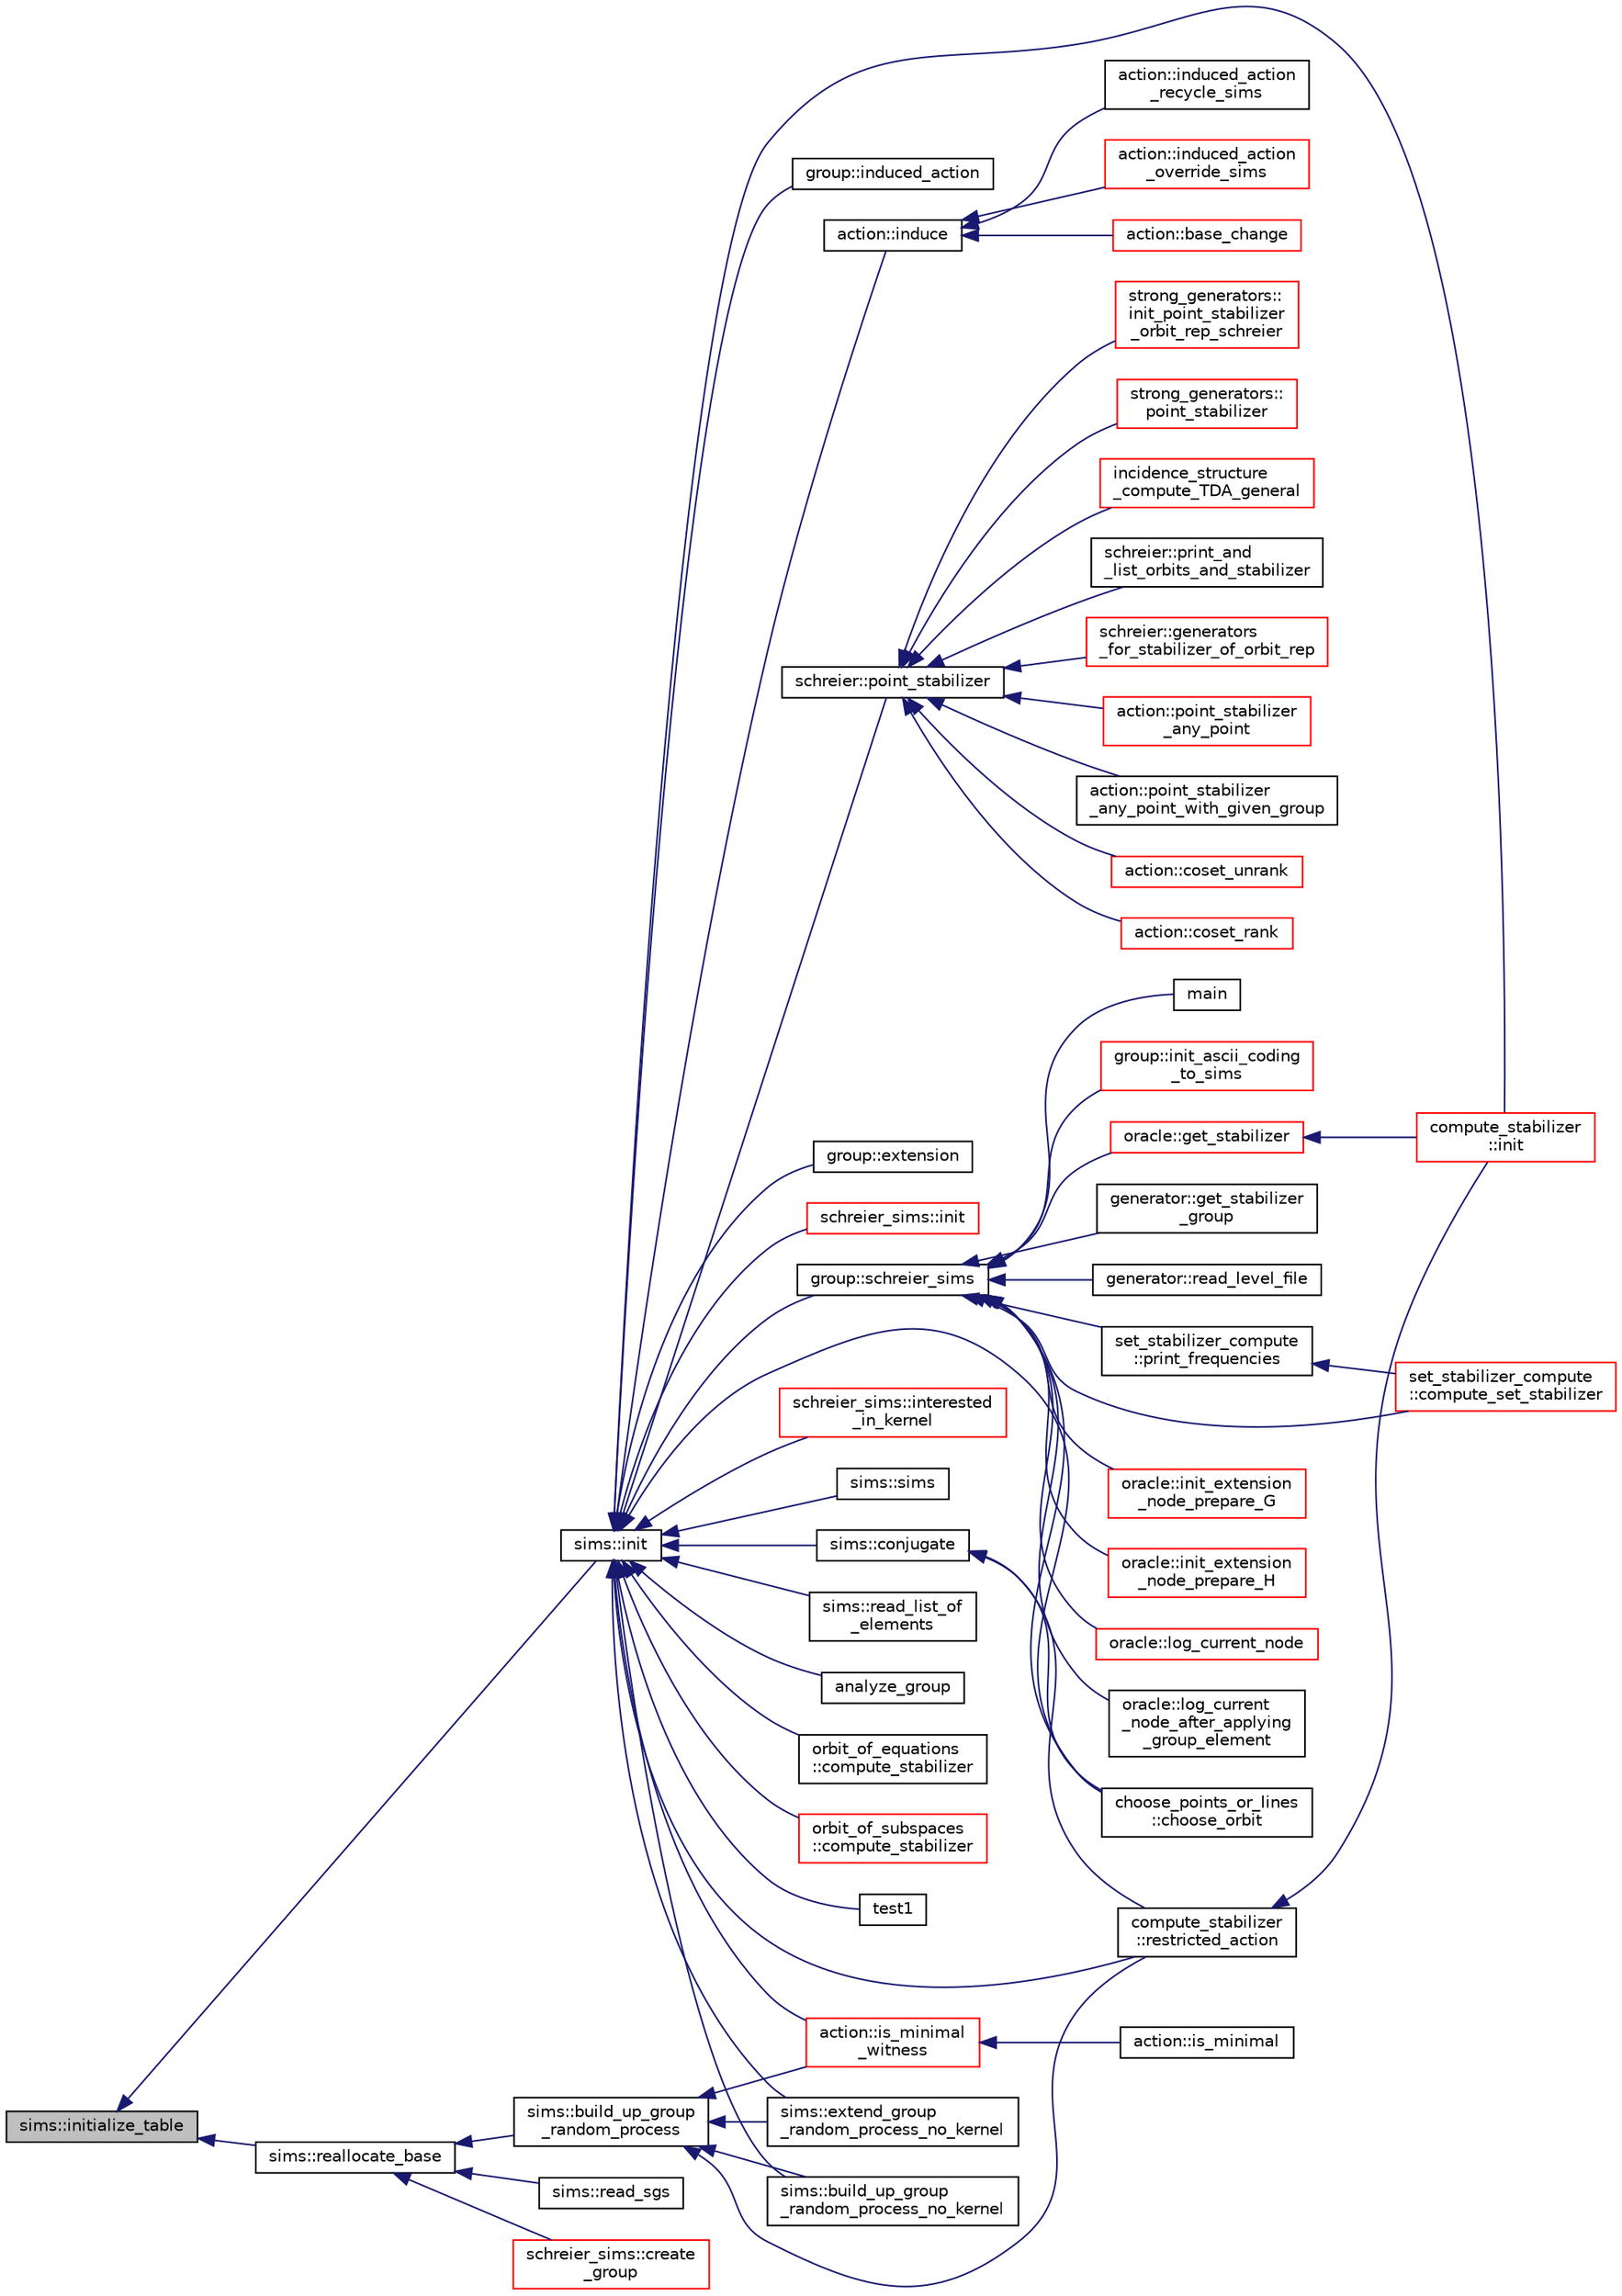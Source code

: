 digraph "sims::initialize_table"
{
  edge [fontname="Helvetica",fontsize="10",labelfontname="Helvetica",labelfontsize="10"];
  node [fontname="Helvetica",fontsize="10",shape=record];
  rankdir="LR";
  Node7053 [label="sims::initialize_table",height=0.2,width=0.4,color="black", fillcolor="grey75", style="filled", fontcolor="black"];
  Node7053 -> Node7054 [dir="back",color="midnightblue",fontsize="10",style="solid",fontname="Helvetica"];
  Node7054 [label="sims::init",height=0.2,width=0.4,color="black", fillcolor="white", style="filled",URL="$d9/df3/classsims.html#a02eb61ed14f75cfe4dc0770142c1bff0"];
  Node7054 -> Node7055 [dir="back",color="midnightblue",fontsize="10",style="solid",fontname="Helvetica"];
  Node7055 [label="test1",height=0.2,width=0.4,color="black", fillcolor="white", style="filled",URL="$d9/db0/factor__space_8_c.html#ae2a201e46836d85cb2c5579a837b641a"];
  Node7054 -> Node7056 [dir="back",color="midnightblue",fontsize="10",style="solid",fontname="Helvetica"];
  Node7056 [label="schreier::point_stabilizer",height=0.2,width=0.4,color="black", fillcolor="white", style="filled",URL="$d3/dd6/classschreier.html#a976a31dfe3238284d96fc200532c7077"];
  Node7056 -> Node7057 [dir="back",color="midnightblue",fontsize="10",style="solid",fontname="Helvetica"];
  Node7057 [label="incidence_structure\l_compute_TDA_general",height=0.2,width=0.4,color="red", fillcolor="white", style="filled",URL="$df/d74/tl__geometry_8h.html#a21ab759f6e646f3fe703c17f39361448"];
  Node7056 -> Node7062 [dir="back",color="midnightblue",fontsize="10",style="solid",fontname="Helvetica"];
  Node7062 [label="schreier::print_and\l_list_orbits_and_stabilizer",height=0.2,width=0.4,color="black", fillcolor="white", style="filled",URL="$d3/dd6/classschreier.html#ad6b4fa4094b8c359f67b73fa73d7a159"];
  Node7056 -> Node7063 [dir="back",color="midnightblue",fontsize="10",style="solid",fontname="Helvetica"];
  Node7063 [label="schreier::generators\l_for_stabilizer_of_orbit_rep",height=0.2,width=0.4,color="red", fillcolor="white", style="filled",URL="$d3/dd6/classschreier.html#afd6fcc50900894e183d838f09e840da6"];
  Node7056 -> Node7077 [dir="back",color="midnightblue",fontsize="10",style="solid",fontname="Helvetica"];
  Node7077 [label="action::point_stabilizer\l_any_point",height=0.2,width=0.4,color="red", fillcolor="white", style="filled",URL="$d2/d86/classaction.html#a32ab18e3be9f4412d340ee94de405c13"];
  Node7056 -> Node7079 [dir="back",color="midnightblue",fontsize="10",style="solid",fontname="Helvetica"];
  Node7079 [label="action::point_stabilizer\l_any_point_with_given_group",height=0.2,width=0.4,color="black", fillcolor="white", style="filled",URL="$d2/d86/classaction.html#a4892e0399ba1be9d5f0aae001f18d663"];
  Node7056 -> Node7080 [dir="back",color="midnightblue",fontsize="10",style="solid",fontname="Helvetica"];
  Node7080 [label="action::coset_unrank",height=0.2,width=0.4,color="red", fillcolor="white", style="filled",URL="$d2/d86/classaction.html#aeabf488f671d4e77a8a892eb58d82b34"];
  Node7056 -> Node7109 [dir="back",color="midnightblue",fontsize="10",style="solid",fontname="Helvetica"];
  Node7109 [label="action::coset_rank",height=0.2,width=0.4,color="red", fillcolor="white", style="filled",URL="$d2/d86/classaction.html#a5757c5b9562366be88526cc943c015e0"];
  Node7056 -> Node7113 [dir="back",color="midnightblue",fontsize="10",style="solid",fontname="Helvetica"];
  Node7113 [label="strong_generators::\linit_point_stabilizer\l_orbit_rep_schreier",height=0.2,width=0.4,color="red", fillcolor="white", style="filled",URL="$dc/d09/classstrong__generators.html#abca7016c4618063c8c65a62c4ca889b9"];
  Node7056 -> Node7115 [dir="back",color="midnightblue",fontsize="10",style="solid",fontname="Helvetica"];
  Node7115 [label="strong_generators::\lpoint_stabilizer",height=0.2,width=0.4,color="red", fillcolor="white", style="filled",URL="$dc/d09/classstrong__generators.html#ad7ce398640e75836a6a4dde4e305e9e0"];
  Node7054 -> Node7122 [dir="back",color="midnightblue",fontsize="10",style="solid",fontname="Helvetica"];
  Node7122 [label="group::schreier_sims",height=0.2,width=0.4,color="black", fillcolor="white", style="filled",URL="$d1/db7/classgroup.html#a224ed784f302897ca0c0e578446afa08"];
  Node7122 -> Node7123 [dir="back",color="midnightblue",fontsize="10",style="solid",fontname="Helvetica"];
  Node7123 [label="main",height=0.2,width=0.4,color="black", fillcolor="white", style="filled",URL="$d0/dfc/transpose_8_c.html#a217dbf8b442f20279ea00b898af96f52"];
  Node7122 -> Node7124 [dir="back",color="midnightblue",fontsize="10",style="solid",fontname="Helvetica"];
  Node7124 [label="group::init_ascii_coding\l_to_sims",height=0.2,width=0.4,color="red", fillcolor="white", style="filled",URL="$d1/db7/classgroup.html#ac868c381717192f1a8f0ece1158a3cb5"];
  Node7122 -> Node7126 [dir="back",color="midnightblue",fontsize="10",style="solid",fontname="Helvetica"];
  Node7126 [label="set_stabilizer_compute\l::compute_set_stabilizer",height=0.2,width=0.4,color="red", fillcolor="white", style="filled",URL="$d8/dc6/classset__stabilizer__compute.html#ad4f92074322e98c7cd0ed5d4f8486b76"];
  Node7122 -> Node7134 [dir="back",color="midnightblue",fontsize="10",style="solid",fontname="Helvetica"];
  Node7134 [label="set_stabilizer_compute\l::print_frequencies",height=0.2,width=0.4,color="black", fillcolor="white", style="filled",URL="$d8/dc6/classset__stabilizer__compute.html#aaa16ded0007c24b61d16b8ba65c51283"];
  Node7134 -> Node7126 [dir="back",color="midnightblue",fontsize="10",style="solid",fontname="Helvetica"];
  Node7122 -> Node7135 [dir="back",color="midnightblue",fontsize="10",style="solid",fontname="Helvetica"];
  Node7135 [label="generator::get_stabilizer\l_group",height=0.2,width=0.4,color="black", fillcolor="white", style="filled",URL="$d7/d73/classgenerator.html#a1a1ffde2c62084e556850b8142a9152c"];
  Node7122 -> Node7136 [dir="back",color="midnightblue",fontsize="10",style="solid",fontname="Helvetica"];
  Node7136 [label="generator::read_level_file",height=0.2,width=0.4,color="black", fillcolor="white", style="filled",URL="$d7/d73/classgenerator.html#a2f706a252cb52357a8c214972a50c994"];
  Node7122 -> Node7137 [dir="back",color="midnightblue",fontsize="10",style="solid",fontname="Helvetica"];
  Node7137 [label="oracle::init_extension\l_node_prepare_G",height=0.2,width=0.4,color="red", fillcolor="white", style="filled",URL="$d7/da7/classoracle.html#afa9983d0c22028563d6a6b812c888b32"];
  Node7122 -> Node7189 [dir="back",color="midnightblue",fontsize="10",style="solid",fontname="Helvetica"];
  Node7189 [label="oracle::init_extension\l_node_prepare_H",height=0.2,width=0.4,color="red", fillcolor="white", style="filled",URL="$d7/da7/classoracle.html#a6a121e9674bbd011685430a95dbc1b77"];
  Node7122 -> Node7190 [dir="back",color="midnightblue",fontsize="10",style="solid",fontname="Helvetica"];
  Node7190 [label="oracle::get_stabilizer",height=0.2,width=0.4,color="red", fillcolor="white", style="filled",URL="$d7/da7/classoracle.html#a66344906577c7688e2e5f3d0c5748d2c"];
  Node7190 -> Node7192 [dir="back",color="midnightblue",fontsize="10",style="solid",fontname="Helvetica"];
  Node7192 [label="compute_stabilizer\l::init",height=0.2,width=0.4,color="red", fillcolor="white", style="filled",URL="$d8/d30/classcompute__stabilizer.html#a36a1729430f317a65559220a8206a7d7"];
  Node7122 -> Node7194 [dir="back",color="midnightblue",fontsize="10",style="solid",fontname="Helvetica"];
  Node7194 [label="oracle::log_current_node",height=0.2,width=0.4,color="red", fillcolor="white", style="filled",URL="$d7/da7/classoracle.html#a51f9cd387e52812e9a67f4d9cfcca603"];
  Node7122 -> Node7203 [dir="back",color="midnightblue",fontsize="10",style="solid",fontname="Helvetica"];
  Node7203 [label="oracle::log_current\l_node_after_applying\l_group_element",height=0.2,width=0.4,color="black", fillcolor="white", style="filled",URL="$d7/da7/classoracle.html#a83654fe90c42572ee993416b5d1c4cb5"];
  Node7122 -> Node7204 [dir="back",color="midnightblue",fontsize="10",style="solid",fontname="Helvetica"];
  Node7204 [label="choose_points_or_lines\l::choose_orbit",height=0.2,width=0.4,color="black", fillcolor="white", style="filled",URL="$d6/d75/classchoose__points__or__lines.html#a17def7dc2b9407b483d887fb24fab74d"];
  Node7054 -> Node7205 [dir="back",color="midnightblue",fontsize="10",style="solid",fontname="Helvetica"];
  Node7205 [label="group::induced_action",height=0.2,width=0.4,color="black", fillcolor="white", style="filled",URL="$d1/db7/classgroup.html#af6664c64704eb397874f42ed1ac7fed1"];
  Node7054 -> Node7206 [dir="back",color="midnightblue",fontsize="10",style="solid",fontname="Helvetica"];
  Node7206 [label="group::extension",height=0.2,width=0.4,color="black", fillcolor="white", style="filled",URL="$d1/db7/classgroup.html#a798cd01cad4d5616b67fa456b8b04008"];
  Node7054 -> Node7207 [dir="back",color="midnightblue",fontsize="10",style="solid",fontname="Helvetica"];
  Node7207 [label="action::induce",height=0.2,width=0.4,color="black", fillcolor="white", style="filled",URL="$d2/d86/classaction.html#a32012836490e544a15fb4596b90cb07b"];
  Node7207 -> Node7208 [dir="back",color="midnightblue",fontsize="10",style="solid",fontname="Helvetica"];
  Node7208 [label="action::induced_action\l_recycle_sims",height=0.2,width=0.4,color="black", fillcolor="white", style="filled",URL="$d2/d86/classaction.html#a3e74edeb058083aa57a8b31cb28ab88c"];
  Node7207 -> Node7209 [dir="back",color="midnightblue",fontsize="10",style="solid",fontname="Helvetica"];
  Node7209 [label="action::induced_action\l_override_sims",height=0.2,width=0.4,color="red", fillcolor="white", style="filled",URL="$d2/d86/classaction.html#ac8cc7d4543f6ef75a04777bd82ca244b"];
  Node7207 -> Node7295 [dir="back",color="midnightblue",fontsize="10",style="solid",fontname="Helvetica"];
  Node7295 [label="action::base_change",height=0.2,width=0.4,color="red", fillcolor="white", style="filled",URL="$d2/d86/classaction.html#a1cab1a81da804692affaf9b7060c90f6"];
  Node7054 -> Node7298 [dir="back",color="midnightblue",fontsize="10",style="solid",fontname="Helvetica"];
  Node7298 [label="action::is_minimal\l_witness",height=0.2,width=0.4,color="red", fillcolor="white", style="filled",URL="$d2/d86/classaction.html#aabf5ea4227f124eac2badc5d5225e220"];
  Node7298 -> Node7299 [dir="back",color="midnightblue",fontsize="10",style="solid",fontname="Helvetica"];
  Node7299 [label="action::is_minimal",height=0.2,width=0.4,color="black", fillcolor="white", style="filled",URL="$d2/d86/classaction.html#a1905e4012d6352a0337f6ee25ef3a875"];
  Node7054 -> Node7306 [dir="back",color="midnightblue",fontsize="10",style="solid",fontname="Helvetica"];
  Node7306 [label="schreier_sims::init",height=0.2,width=0.4,color="red", fillcolor="white", style="filled",URL="$d0/da8/classschreier__sims.html#a360464a9d986401870264e415f132c67"];
  Node7054 -> Node7316 [dir="back",color="midnightblue",fontsize="10",style="solid",fontname="Helvetica"];
  Node7316 [label="schreier_sims::interested\l_in_kernel",height=0.2,width=0.4,color="red", fillcolor="white", style="filled",URL="$d0/da8/classschreier__sims.html#ae16c57c3e24bb0c2d2d5c8d8e73e4b95"];
  Node7054 -> Node7317 [dir="back",color="midnightblue",fontsize="10",style="solid",fontname="Helvetica"];
  Node7317 [label="sims::sims",height=0.2,width=0.4,color="black", fillcolor="white", style="filled",URL="$d9/df3/classsims.html#a2eada2ad0e325eabb600f63769400b27"];
  Node7054 -> Node7318 [dir="back",color="midnightblue",fontsize="10",style="solid",fontname="Helvetica"];
  Node7318 [label="sims::build_up_group\l_random_process_no_kernel",height=0.2,width=0.4,color="black", fillcolor="white", style="filled",URL="$d9/df3/classsims.html#a33747471a3e1ebdee59aff4edde62669"];
  Node7054 -> Node7319 [dir="back",color="midnightblue",fontsize="10",style="solid",fontname="Helvetica"];
  Node7319 [label="sims::extend_group\l_random_process_no_kernel",height=0.2,width=0.4,color="black", fillcolor="white", style="filled",URL="$d9/df3/classsims.html#a20958fd83e43b33c009e873b9df2fa11"];
  Node7054 -> Node7320 [dir="back",color="midnightblue",fontsize="10",style="solid",fontname="Helvetica"];
  Node7320 [label="sims::conjugate",height=0.2,width=0.4,color="black", fillcolor="white", style="filled",URL="$d9/df3/classsims.html#ae5fdcadcb51929b4f5c02347384d8b8d"];
  Node7320 -> Node7259 [dir="back",color="midnightblue",fontsize="10",style="solid",fontname="Helvetica"];
  Node7259 [label="compute_stabilizer\l::restricted_action",height=0.2,width=0.4,color="black", fillcolor="white", style="filled",URL="$d8/d30/classcompute__stabilizer.html#a895df470da0ac14f812c3c4b6f2280b9"];
  Node7259 -> Node7192 [dir="back",color="midnightblue",fontsize="10",style="solid",fontname="Helvetica"];
  Node7320 -> Node7204 [dir="back",color="midnightblue",fontsize="10",style="solid",fontname="Helvetica"];
  Node7054 -> Node7321 [dir="back",color="midnightblue",fontsize="10",style="solid",fontname="Helvetica"];
  Node7321 [label="sims::read_list_of\l_elements",height=0.2,width=0.4,color="black", fillcolor="white", style="filled",URL="$d9/df3/classsims.html#ab7bb352911a48cf5c83b943be651f747"];
  Node7054 -> Node7192 [dir="back",color="midnightblue",fontsize="10",style="solid",fontname="Helvetica"];
  Node7054 -> Node7259 [dir="back",color="midnightblue",fontsize="10",style="solid",fontname="Helvetica"];
  Node7054 -> Node7322 [dir="back",color="midnightblue",fontsize="10",style="solid",fontname="Helvetica"];
  Node7322 [label="analyze_group",height=0.2,width=0.4,color="black", fillcolor="white", style="filled",URL="$d0/d76/tl__algebra__and__number__theory_8h.html#acc445ef9d19e7fe78fbe1a057328958e"];
  Node7054 -> Node7204 [dir="back",color="midnightblue",fontsize="10",style="solid",fontname="Helvetica"];
  Node7054 -> Node7323 [dir="back",color="midnightblue",fontsize="10",style="solid",fontname="Helvetica"];
  Node7323 [label="orbit_of_equations\l::compute_stabilizer",height=0.2,width=0.4,color="black", fillcolor="white", style="filled",URL="$dd/d23/classorbit__of__equations.html#ae91b1fc7aaed29d4cd3ece65d39eb300"];
  Node7054 -> Node7324 [dir="back",color="midnightblue",fontsize="10",style="solid",fontname="Helvetica"];
  Node7324 [label="orbit_of_subspaces\l::compute_stabilizer",height=0.2,width=0.4,color="red", fillcolor="white", style="filled",URL="$d5/d64/classorbit__of__subspaces.html#a417479ac6c67e0a70ccd873212f504a9"];
  Node7053 -> Node7326 [dir="back",color="midnightblue",fontsize="10",style="solid",fontname="Helvetica"];
  Node7326 [label="sims::reallocate_base",height=0.2,width=0.4,color="black", fillcolor="white", style="filled",URL="$d9/df3/classsims.html#a9768b0070683ba04b4211aa8d0de7fbd"];
  Node7326 -> Node7327 [dir="back",color="midnightblue",fontsize="10",style="solid",fontname="Helvetica"];
  Node7327 [label="schreier_sims::create\l_group",height=0.2,width=0.4,color="red", fillcolor="white", style="filled",URL="$d0/da8/classschreier__sims.html#a1423aec8f5f7f69d0518cd4e69e29b07"];
  Node7326 -> Node7328 [dir="back",color="midnightblue",fontsize="10",style="solid",fontname="Helvetica"];
  Node7328 [label="sims::build_up_group\l_random_process",height=0.2,width=0.4,color="black", fillcolor="white", style="filled",URL="$d9/df3/classsims.html#afde54d656304b5a92459615f2690ea64"];
  Node7328 -> Node7298 [dir="back",color="midnightblue",fontsize="10",style="solid",fontname="Helvetica"];
  Node7328 -> Node7318 [dir="back",color="midnightblue",fontsize="10",style="solid",fontname="Helvetica"];
  Node7328 -> Node7319 [dir="back",color="midnightblue",fontsize="10",style="solid",fontname="Helvetica"];
  Node7328 -> Node7259 [dir="back",color="midnightblue",fontsize="10",style="solid",fontname="Helvetica"];
  Node7326 -> Node7329 [dir="back",color="midnightblue",fontsize="10",style="solid",fontname="Helvetica"];
  Node7329 [label="sims::read_sgs",height=0.2,width=0.4,color="black", fillcolor="white", style="filled",URL="$d9/df3/classsims.html#acc819864b418090e81b8a060cdc384df"];
}
